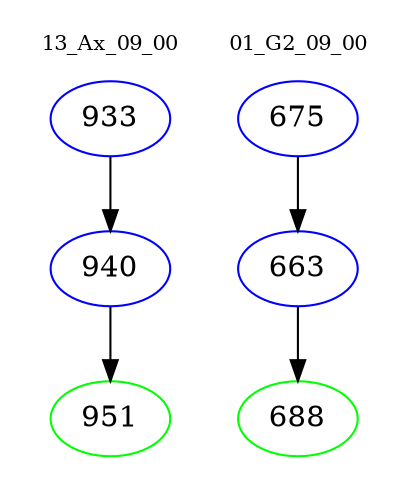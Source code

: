digraph{
subgraph cluster_0 {
color = white
label = "13_Ax_09_00";
fontsize=10;
T0_933 [label="933", color="blue"]
T0_933 -> T0_940 [color="black"]
T0_940 [label="940", color="blue"]
T0_940 -> T0_951 [color="black"]
T0_951 [label="951", color="green"]
}
subgraph cluster_1 {
color = white
label = "01_G2_09_00";
fontsize=10;
T1_675 [label="675", color="blue"]
T1_675 -> T1_663 [color="black"]
T1_663 [label="663", color="blue"]
T1_663 -> T1_688 [color="black"]
T1_688 [label="688", color="green"]
}
}
